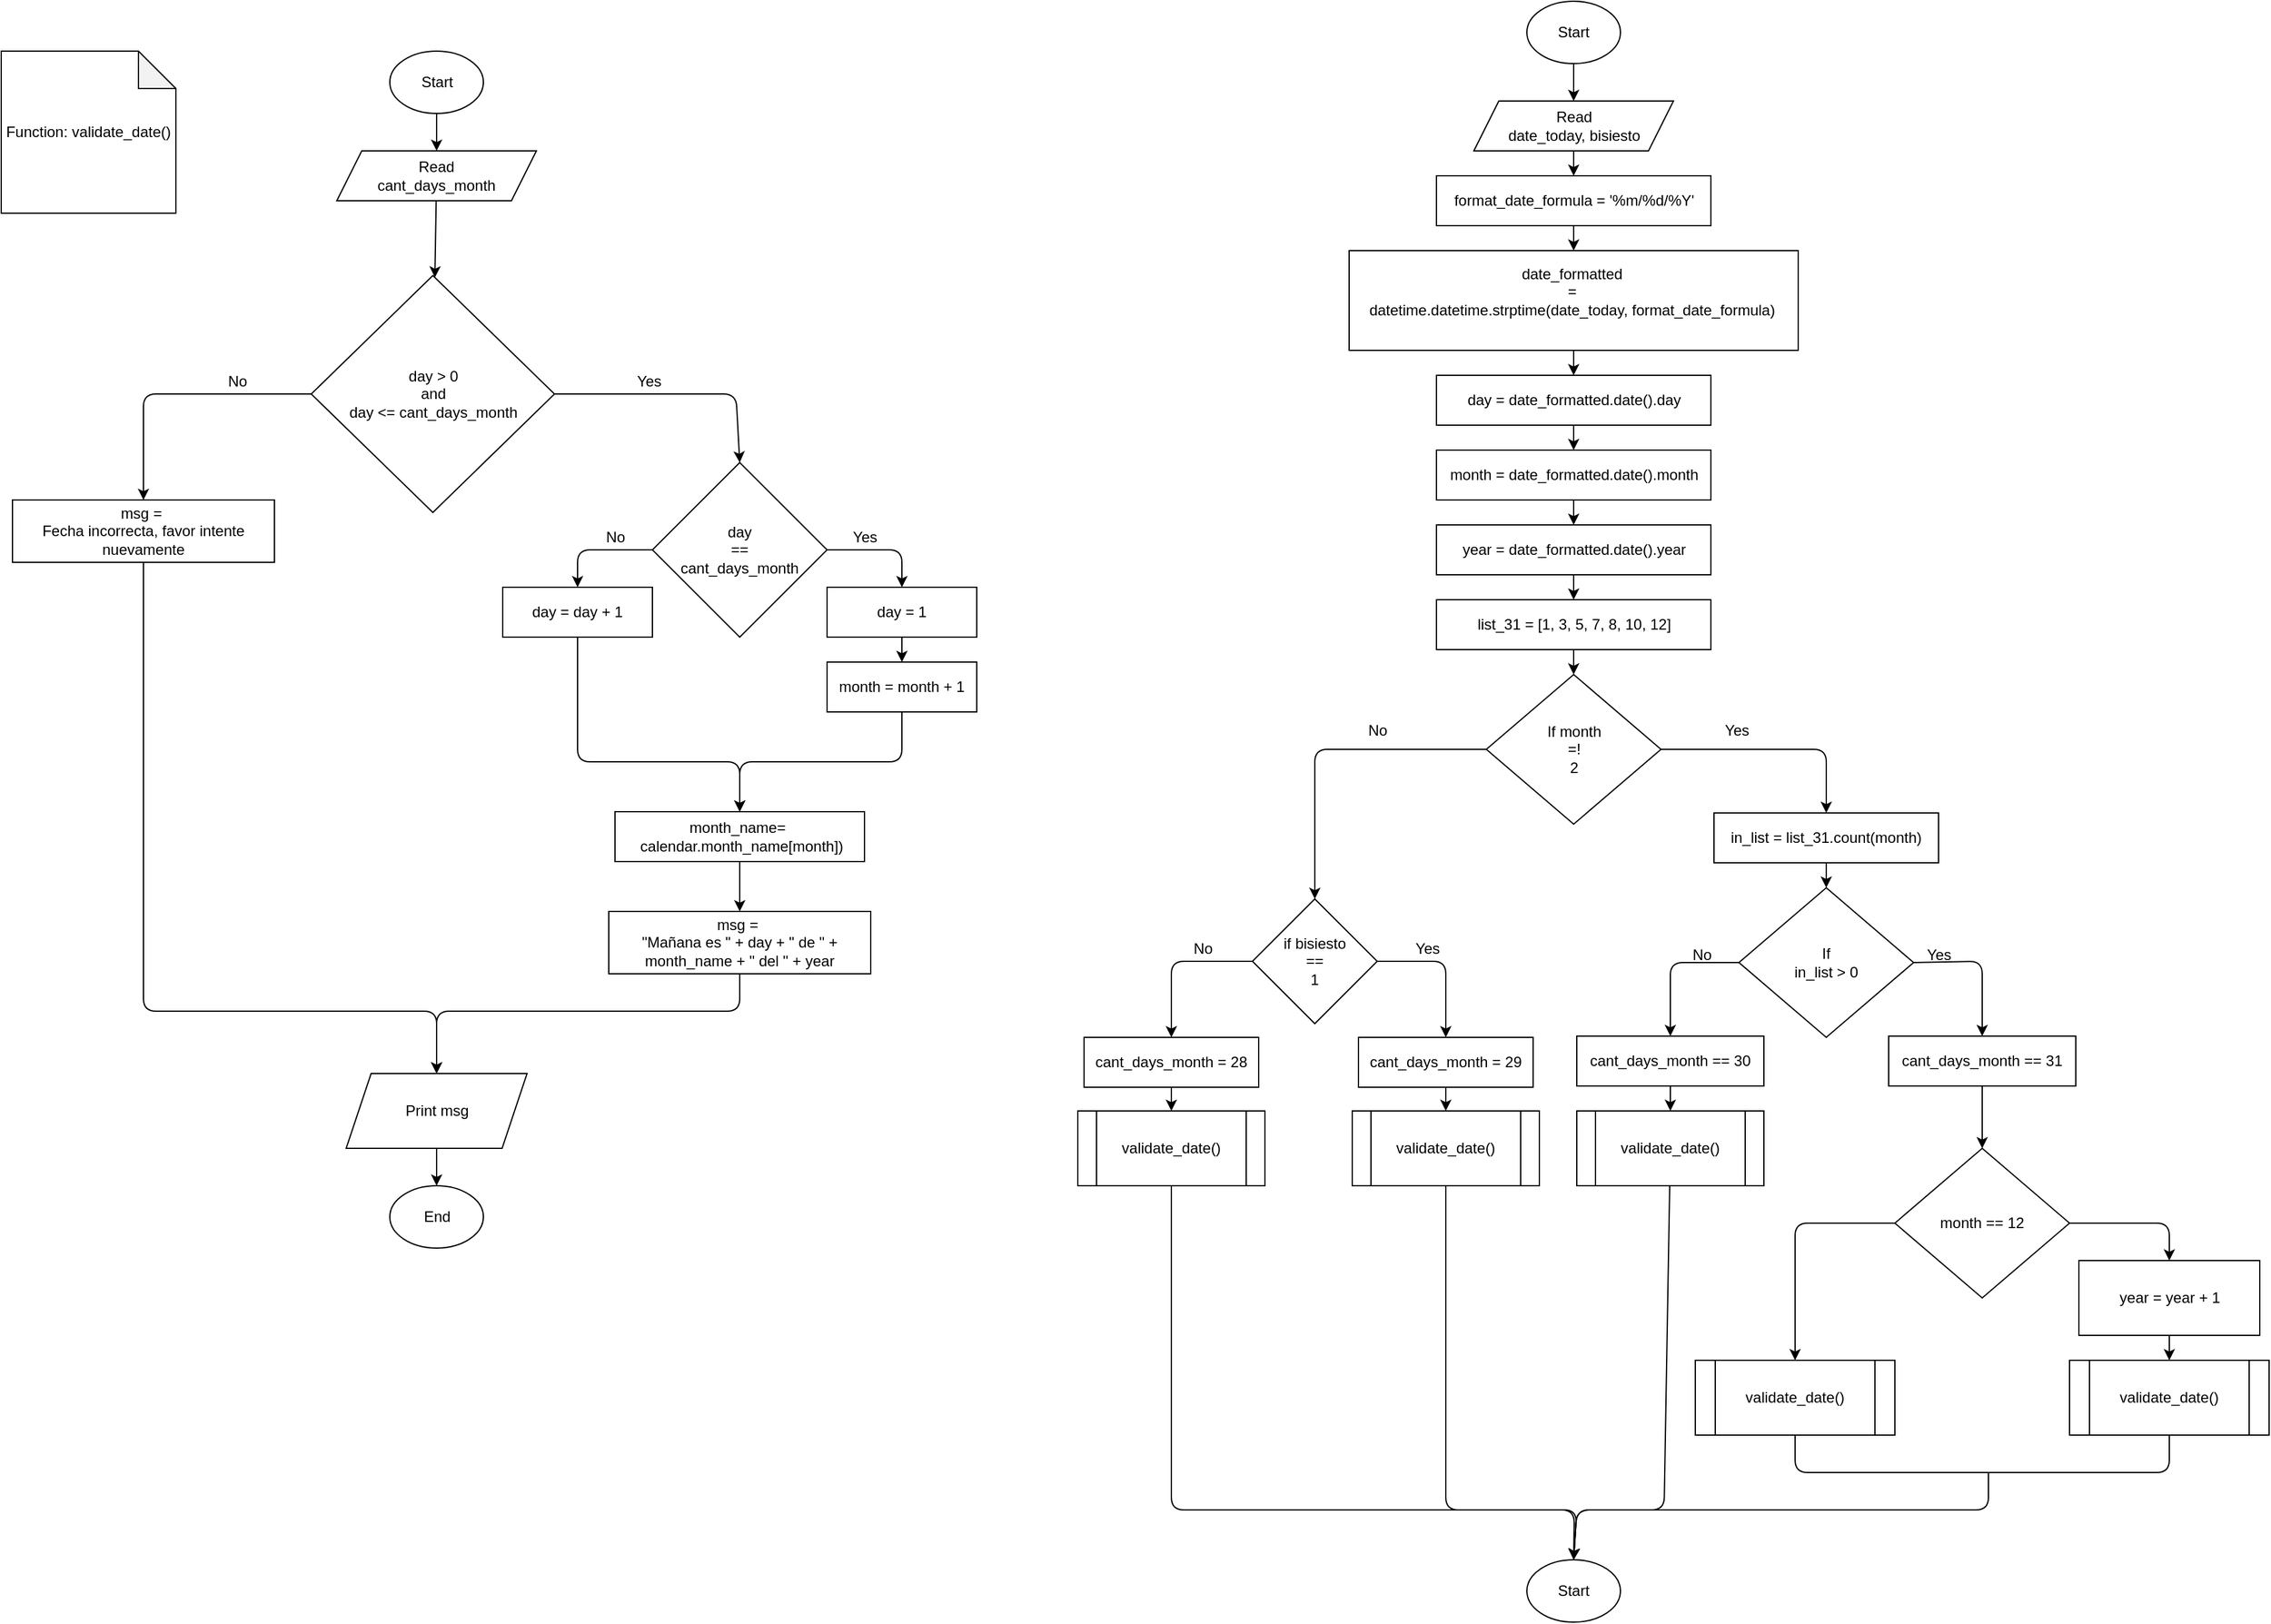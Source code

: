 <mxfile>
    <diagram id="QuLNfC--4GqHuXAwJxUZ" name="Page-1">
        <mxGraphModel dx="2215" dy="1144" grid="1" gridSize="10" guides="1" tooltips="1" connect="1" arrows="1" fold="1" page="1" pageScale="1" pageWidth="850" pageHeight="1100" math="0" shadow="0">
            <root>
                <mxCell id="0"/>
                <mxCell id="1" parent="0"/>
                <mxCell id="4" value="" style="edgeStyle=none;html=1;" edge="1" parent="1" source="2" target="3">
                    <mxGeometry relative="1" as="geometry"/>
                </mxCell>
                <mxCell id="2" value="Start" style="ellipse;whiteSpace=wrap;html=1;" vertex="1" parent="1">
                    <mxGeometry x="390" y="30" width="75" height="50" as="geometry"/>
                </mxCell>
                <mxCell id="41" value="" style="edgeStyle=none;html=1;" edge="1" parent="1" source="3" target="40">
                    <mxGeometry relative="1" as="geometry"/>
                </mxCell>
                <mxCell id="3" value="Read&lt;br&gt;date_today, bisiesto" style="shape=parallelogram;perimeter=parallelogramPerimeter;whiteSpace=wrap;html=1;fixedSize=1;" vertex="1" parent="1">
                    <mxGeometry x="347.5" y="110" width="160" height="40" as="geometry"/>
                </mxCell>
                <mxCell id="32" value="" style="edgeStyle=none;html=1;exitX=1;exitY=0.5;exitDx=0;exitDy=0;entryX=0.5;entryY=0;entryDx=0;entryDy=0;" edge="1" parent="1" source="6" target="91">
                    <mxGeometry relative="1" as="geometry">
                        <mxPoint x="398.75" y="820" as="targetPoint"/>
                        <Array as="points">
                            <mxPoint x="325" y="800"/>
                        </Array>
                    </mxGeometry>
                </mxCell>
                <mxCell id="34" value="" style="edgeStyle=none;html=1;exitX=0;exitY=0.5;exitDx=0;exitDy=0;entryX=0.5;entryY=0;entryDx=0;entryDy=0;" edge="1" parent="1" source="6" target="33">
                    <mxGeometry relative="1" as="geometry">
                        <Array as="points">
                            <mxPoint x="105" y="800"/>
                        </Array>
                    </mxGeometry>
                </mxCell>
                <mxCell id="6" value="if bisiesto&lt;br&gt;==&lt;br&gt;1" style="rhombus;whiteSpace=wrap;html=1;" vertex="1" parent="1">
                    <mxGeometry x="170" y="750" width="100" height="100" as="geometry"/>
                </mxCell>
                <mxCell id="33" value="cant_days_month&amp;nbsp;= 28" style="whiteSpace=wrap;html=1;" vertex="1" parent="1">
                    <mxGeometry x="35" y="861" width="140" height="40" as="geometry"/>
                </mxCell>
                <mxCell id="36" value="No" style="text;html=1;align=center;verticalAlign=middle;resizable=0;points=[];autosize=1;strokeColor=none;fillColor=none;" vertex="1" parent="1">
                    <mxGeometry x="110" y="775" width="40" height="30" as="geometry"/>
                </mxCell>
                <mxCell id="37" value="Yes" style="text;html=1;align=center;verticalAlign=middle;resizable=0;points=[];autosize=1;strokeColor=none;fillColor=none;" vertex="1" parent="1">
                    <mxGeometry x="290" y="775" width="40" height="30" as="geometry"/>
                </mxCell>
                <mxCell id="43" value="" style="edgeStyle=none;html=1;" edge="1" parent="1" source="40" target="42">
                    <mxGeometry relative="1" as="geometry"/>
                </mxCell>
                <mxCell id="40" value="format_date_formula = '%m/%d/%Y'" style="whiteSpace=wrap;html=1;" vertex="1" parent="1">
                    <mxGeometry x="317.5" y="170" width="220" height="40" as="geometry"/>
                </mxCell>
                <mxCell id="45" value="" style="edgeStyle=none;html=1;" edge="1" parent="1" source="42" target="44">
                    <mxGeometry relative="1" as="geometry"/>
                </mxCell>
                <mxCell id="42" value="&lt;div&gt;date_formatted&amp;nbsp;&lt;/div&gt;&lt;div&gt;=&amp;nbsp;&lt;/div&gt;&lt;div&gt;datetime.datetime.strptime(date_today, format_date_formula)&amp;nbsp;&lt;/div&gt;&lt;div&gt;&lt;br&gt;&lt;/div&gt;" style="whiteSpace=wrap;html=1;" vertex="1" parent="1">
                    <mxGeometry x="247.5" y="230" width="360" height="80" as="geometry"/>
                </mxCell>
                <mxCell id="47" value="" style="edgeStyle=none;html=1;" edge="1" parent="1" source="44" target="46">
                    <mxGeometry relative="1" as="geometry"/>
                </mxCell>
                <mxCell id="44" value="day = date_formatted.date().day" style="whiteSpace=wrap;html=1;" vertex="1" parent="1">
                    <mxGeometry x="317.5" y="330" width="220" height="40" as="geometry"/>
                </mxCell>
                <mxCell id="49" value="" style="edgeStyle=none;html=1;" edge="1" parent="1" source="46" target="48">
                    <mxGeometry relative="1" as="geometry"/>
                </mxCell>
                <mxCell id="46" value="month = date_formatted.date().month" style="whiteSpace=wrap;html=1;" vertex="1" parent="1">
                    <mxGeometry x="317.5" y="390" width="220" height="40" as="geometry"/>
                </mxCell>
                <mxCell id="60" value="" style="edgeStyle=none;html=1;" edge="1" parent="1" source="48" target="59">
                    <mxGeometry relative="1" as="geometry"/>
                </mxCell>
                <mxCell id="48" value="year = date_formatted.date().year" style="whiteSpace=wrap;html=1;" vertex="1" parent="1">
                    <mxGeometry x="317.5" y="450" width="220" height="40" as="geometry"/>
                </mxCell>
                <mxCell id="57" style="edgeStyle=none;html=1;exitX=1;exitY=0.5;exitDx=0;exitDy=0;entryX=0.5;entryY=0;entryDx=0;entryDy=0;" edge="1" parent="1" source="50" target="73">
                    <mxGeometry relative="1" as="geometry">
                        <mxPoint x="687.5" y="650" as="targetPoint"/>
                        <Array as="points">
                            <mxPoint x="630" y="630"/>
                        </Array>
                    </mxGeometry>
                </mxCell>
                <mxCell id="81" style="edgeStyle=none;html=1;entryX=0.5;entryY=0;entryDx=0;entryDy=0;" edge="1" parent="1" source="50" target="6">
                    <mxGeometry relative="1" as="geometry">
                        <Array as="points">
                            <mxPoint x="220" y="630"/>
                        </Array>
                    </mxGeometry>
                </mxCell>
                <mxCell id="50" value="If month &lt;br&gt;=!&lt;br&gt;2" style="rhombus;whiteSpace=wrap;html=1;" vertex="1" parent="1">
                    <mxGeometry x="357.5" y="570" width="140" height="120" as="geometry"/>
                </mxCell>
                <mxCell id="70" style="edgeStyle=none;html=1;entryX=0.5;entryY=0;entryDx=0;entryDy=0;exitX=0;exitY=0.5;exitDx=0;exitDy=0;" edge="1" parent="1" source="58" target="69">
                    <mxGeometry relative="1" as="geometry">
                        <mxPoint x="578" y="880" as="targetPoint"/>
                        <mxPoint x="600" y="840" as="sourcePoint"/>
                        <Array as="points">
                            <mxPoint x="505" y="801"/>
                        </Array>
                    </mxGeometry>
                </mxCell>
                <mxCell id="77" style="edgeStyle=none;html=1;entryX=0.5;entryY=0;entryDx=0;entryDy=0;exitX=1;exitY=0.5;exitDx=0;exitDy=0;" edge="1" parent="1" source="58" target="66">
                    <mxGeometry relative="1" as="geometry">
                        <Array as="points">
                            <mxPoint x="755" y="800"/>
                        </Array>
                    </mxGeometry>
                </mxCell>
                <mxCell id="58" value="If&lt;br&gt;in_list &amp;gt; 0" style="rhombus;whiteSpace=wrap;html=1;" vertex="1" parent="1">
                    <mxGeometry x="560" y="741" width="140" height="120" as="geometry"/>
                </mxCell>
                <mxCell id="63" value="" style="edgeStyle=none;html=1;" edge="1" parent="1" source="59" target="50">
                    <mxGeometry relative="1" as="geometry"/>
                </mxCell>
                <mxCell id="59" value="list_31 = [1, 3, 5, 7, 8, 10, 12]" style="whiteSpace=wrap;html=1;" vertex="1" parent="1">
                    <mxGeometry x="317.5" y="510" width="220" height="40" as="geometry"/>
                </mxCell>
                <mxCell id="66" value="cant_days_month == 31" style="whiteSpace=wrap;html=1;" vertex="1" parent="1">
                    <mxGeometry x="680" y="860" width="150" height="40" as="geometry"/>
                </mxCell>
                <mxCell id="171" style="edgeStyle=none;html=1;entryX=0.5;entryY=0;entryDx=0;entryDy=0;" edge="1" parent="1" source="69" target="206">
                    <mxGeometry relative="1" as="geometry">
                        <mxPoint x="505" y="926" as="targetPoint"/>
                    </mxGeometry>
                </mxCell>
                <mxCell id="69" value="cant_days_month == 30" style="whiteSpace=wrap;html=1;" vertex="1" parent="1">
                    <mxGeometry x="430" y="860" width="150" height="40" as="geometry"/>
                </mxCell>
                <mxCell id="75" value="" style="edgeStyle=none;html=1;" edge="1" parent="1" source="73" target="58">
                    <mxGeometry relative="1" as="geometry"/>
                </mxCell>
                <mxCell id="73" value="in_list = list_31.count(month)" style="whiteSpace=wrap;html=1;" vertex="1" parent="1">
                    <mxGeometry x="540" y="681" width="180" height="40" as="geometry"/>
                </mxCell>
                <mxCell id="78" value="Yes" style="text;html=1;align=center;verticalAlign=middle;resizable=0;points=[];autosize=1;strokeColor=none;fillColor=none;" vertex="1" parent="1">
                    <mxGeometry x="700" y="780" width="40" height="30" as="geometry"/>
                </mxCell>
                <mxCell id="80" value="No" style="text;html=1;align=center;verticalAlign=middle;resizable=0;points=[];autosize=1;strokeColor=none;fillColor=none;" vertex="1" parent="1">
                    <mxGeometry x="510" y="780" width="40" height="30" as="geometry"/>
                </mxCell>
                <mxCell id="91" value="cant_days_month&amp;nbsp;= 29" style="whiteSpace=wrap;html=1;" vertex="1" parent="1">
                    <mxGeometry x="255" y="861" width="140" height="40" as="geometry"/>
                </mxCell>
                <mxCell id="92" value="No" style="text;html=1;align=center;verticalAlign=middle;resizable=0;points=[];autosize=1;strokeColor=none;fillColor=none;" vertex="1" parent="1">
                    <mxGeometry x="250" y="600" width="40" height="30" as="geometry"/>
                </mxCell>
                <mxCell id="93" value="Yes" style="text;html=1;align=center;verticalAlign=middle;resizable=0;points=[];autosize=1;strokeColor=none;fillColor=none;" vertex="1" parent="1">
                    <mxGeometry x="537.5" y="600" width="40" height="30" as="geometry"/>
                </mxCell>
                <mxCell id="172" style="edgeStyle=none;html=1;entryX=0.5;entryY=0;entryDx=0;entryDy=0;exitX=1;exitY=0.5;exitDx=0;exitDy=0;" edge="1" parent="1" source="174" target="177">
                    <mxGeometry relative="1" as="geometry">
                        <Array as="points">
                            <mxPoint x="-244" y="345"/>
                        </Array>
                    </mxGeometry>
                </mxCell>
                <mxCell id="196" style="edgeStyle=none;html=1;entryX=0.5;entryY=0;entryDx=0;entryDy=0;exitX=0;exitY=0.5;exitDx=0;exitDy=0;" edge="1" parent="1" source="174" target="183">
                    <mxGeometry relative="1" as="geometry">
                        <Array as="points">
                            <mxPoint x="-719" y="345"/>
                        </Array>
                    </mxGeometry>
                </mxCell>
                <mxCell id="174" value="day &amp;gt; 0&lt;br&gt;and&lt;br&gt;day &amp;lt;= cant_days_month" style="rhombus;whiteSpace=wrap;html=1;" vertex="1" parent="1">
                    <mxGeometry x="-584.5" y="250" width="195" height="190" as="geometry"/>
                </mxCell>
                <mxCell id="175" value="" style="edgeStyle=none;html=1;entryX=0.5;entryY=0;entryDx=0;entryDy=0;exitX=1;exitY=0.5;exitDx=0;exitDy=0;" edge="1" parent="1" source="177" target="179">
                    <mxGeometry relative="1" as="geometry">
                        <Array as="points">
                            <mxPoint x="-111" y="470"/>
                        </Array>
                    </mxGeometry>
                </mxCell>
                <mxCell id="176" style="edgeStyle=none;html=1;entryX=0.5;entryY=0;entryDx=0;entryDy=0;exitX=0;exitY=0.5;exitDx=0;exitDy=0;" edge="1" parent="1" source="177" target="185">
                    <mxGeometry relative="1" as="geometry">
                        <Array as="points">
                            <mxPoint x="-371" y="470"/>
                        </Array>
                    </mxGeometry>
                </mxCell>
                <mxCell id="177" value="day &lt;br&gt;==&lt;br&gt;cant_days_month" style="rhombus;whiteSpace=wrap;html=1;" vertex="1" parent="1">
                    <mxGeometry x="-311" y="400" width="140" height="140" as="geometry"/>
                </mxCell>
                <mxCell id="178" value="" style="edgeStyle=none;html=1;entryX=0.5;entryY=0;entryDx=0;entryDy=0;" edge="1" parent="1" source="179" target="181">
                    <mxGeometry relative="1" as="geometry">
                        <mxPoint x="-111" y="610" as="targetPoint"/>
                    </mxGeometry>
                </mxCell>
                <mxCell id="179" value="day = 1" style="whiteSpace=wrap;html=1;" vertex="1" parent="1">
                    <mxGeometry x="-171" y="500" width="120" height="40" as="geometry"/>
                </mxCell>
                <mxCell id="180" style="edgeStyle=none;html=1;entryX=0.5;entryY=0;entryDx=0;entryDy=0;" edge="1" parent="1" source="181" target="191">
                    <mxGeometry relative="1" as="geometry">
                        <mxPoint x="-241" y="670" as="targetPoint"/>
                        <Array as="points">
                            <mxPoint x="-111" y="640"/>
                            <mxPoint x="-241" y="640"/>
                        </Array>
                    </mxGeometry>
                </mxCell>
                <mxCell id="181" value="month = month + 1" style="whiteSpace=wrap;html=1;" vertex="1" parent="1">
                    <mxGeometry x="-171" y="560" width="120" height="40" as="geometry"/>
                </mxCell>
                <mxCell id="182" value="Yes" style="text;html=1;align=center;verticalAlign=middle;resizable=0;points=[];autosize=1;strokeColor=none;fillColor=none;" vertex="1" parent="1">
                    <mxGeometry x="-334" y="320" width="40" height="30" as="geometry"/>
                </mxCell>
                <mxCell id="198" value="" style="edgeStyle=none;html=1;exitX=0.5;exitY=1;exitDx=0;exitDy=0;" edge="1" parent="1" source="183" target="197">
                    <mxGeometry relative="1" as="geometry">
                        <Array as="points">
                            <mxPoint x="-719" y="840"/>
                            <mxPoint x="-484" y="840"/>
                        </Array>
                    </mxGeometry>
                </mxCell>
                <mxCell id="183" value="msg =&amp;nbsp;&lt;br&gt;Fecha incorrecta, favor intente nuevamente" style="whiteSpace=wrap;html=1;" vertex="1" parent="1">
                    <mxGeometry x="-824" y="430" width="210" height="50" as="geometry"/>
                </mxCell>
                <mxCell id="184" style="edgeStyle=none;html=1;entryX=0.5;entryY=0;entryDx=0;entryDy=0;" edge="1" parent="1" source="185" target="191">
                    <mxGeometry relative="1" as="geometry">
                        <mxPoint x="-241" y="680" as="targetPoint"/>
                        <Array as="points">
                            <mxPoint x="-371" y="640"/>
                            <mxPoint x="-241" y="640"/>
                        </Array>
                    </mxGeometry>
                </mxCell>
                <mxCell id="185" value="day = day + 1" style="whiteSpace=wrap;html=1;" vertex="1" parent="1">
                    <mxGeometry x="-431" y="500" width="120" height="40" as="geometry"/>
                </mxCell>
                <mxCell id="199" style="edgeStyle=none;html=1;entryX=0.5;entryY=0;entryDx=0;entryDy=0;exitX=0.5;exitY=1;exitDx=0;exitDy=0;" edge="1" parent="1" source="186" target="197">
                    <mxGeometry relative="1" as="geometry">
                        <Array as="points">
                            <mxPoint x="-241" y="840"/>
                            <mxPoint x="-484" y="840"/>
                        </Array>
                    </mxGeometry>
                </mxCell>
                <mxCell id="186" value="msg =&amp;nbsp;&lt;br&gt;&quot;Mañana es &quot; + day + &quot; de &quot; + month_name&amp;nbsp;+ &quot; del &quot; + year" style="whiteSpace=wrap;html=1;" vertex="1" parent="1">
                    <mxGeometry x="-346" y="760" width="210" height="50" as="geometry"/>
                </mxCell>
                <mxCell id="187" value="Yes" style="text;html=1;align=center;verticalAlign=middle;resizable=0;points=[];autosize=1;strokeColor=none;fillColor=none;" vertex="1" parent="1">
                    <mxGeometry x="-161" y="445" width="40" height="30" as="geometry"/>
                </mxCell>
                <mxCell id="188" value="No" style="text;html=1;align=center;verticalAlign=middle;resizable=0;points=[];autosize=1;strokeColor=none;fillColor=none;" vertex="1" parent="1">
                    <mxGeometry x="-361" y="445" width="40" height="30" as="geometry"/>
                </mxCell>
                <mxCell id="189" value="No" style="text;html=1;align=center;verticalAlign=middle;resizable=0;points=[];autosize=1;strokeColor=none;fillColor=none;" vertex="1" parent="1">
                    <mxGeometry x="-664" y="320" width="40" height="30" as="geometry"/>
                </mxCell>
                <mxCell id="190" style="edgeStyle=none;html=1;entryX=0.5;entryY=0;entryDx=0;entryDy=0;" edge="1" parent="1" source="191" target="186">
                    <mxGeometry relative="1" as="geometry"/>
                </mxCell>
                <mxCell id="191" value="month_name=&amp;nbsp;&lt;br&gt;&amp;nbsp;calendar.month_name[month])" style="whiteSpace=wrap;html=1;" vertex="1" parent="1">
                    <mxGeometry x="-341" y="680" width="200" height="40" as="geometry"/>
                </mxCell>
                <mxCell id="192" value="" style="edgeStyle=none;html=1;" edge="1" parent="1" source="193" target="194">
                    <mxGeometry relative="1" as="geometry"/>
                </mxCell>
                <mxCell id="193" value="Start" style="ellipse;whiteSpace=wrap;html=1;" vertex="1" parent="1">
                    <mxGeometry x="-521.5" y="70" width="75" height="50" as="geometry"/>
                </mxCell>
                <mxCell id="195" style="edgeStyle=none;html=1;" edge="1" parent="1" source="194" target="174">
                    <mxGeometry relative="1" as="geometry"/>
                </mxCell>
                <mxCell id="194" value="Read&lt;br&gt;cant_days_month" style="shape=parallelogram;perimeter=parallelogramPerimeter;whiteSpace=wrap;html=1;fixedSize=1;" vertex="1" parent="1">
                    <mxGeometry x="-564" y="150" width="160" height="40" as="geometry"/>
                </mxCell>
                <mxCell id="203" style="edgeStyle=none;html=1;entryX=0.5;entryY=0;entryDx=0;entryDy=0;" edge="1" parent="1" source="197" target="202">
                    <mxGeometry relative="1" as="geometry"/>
                </mxCell>
                <mxCell id="197" value="Print msg" style="shape=parallelogram;perimeter=parallelogramPerimeter;whiteSpace=wrap;html=1;fixedSize=1;" vertex="1" parent="1">
                    <mxGeometry x="-556.5" y="890" width="145" height="60" as="geometry"/>
                </mxCell>
                <mxCell id="202" value="End" style="ellipse;whiteSpace=wrap;html=1;" vertex="1" parent="1">
                    <mxGeometry x="-521.5" y="980" width="75" height="50" as="geometry"/>
                </mxCell>
                <mxCell id="205" value="Function: validate_date()" style="shape=note;whiteSpace=wrap;html=1;backgroundOutline=1;darkOpacity=0.05;" vertex="1" parent="1">
                    <mxGeometry x="-833" y="70" width="140" height="130" as="geometry"/>
                </mxCell>
                <mxCell id="240" style="edgeStyle=none;html=1;entryX=0.5;entryY=0;entryDx=0;entryDy=0;" edge="1" parent="1" source="206" target="219">
                    <mxGeometry relative="1" as="geometry">
                        <Array as="points">
                            <mxPoint x="500" y="1240"/>
                            <mxPoint x="430" y="1240"/>
                        </Array>
                    </mxGeometry>
                </mxCell>
                <mxCell id="206" value="validate_date()" style="shape=process;whiteSpace=wrap;html=1;backgroundOutline=1;" vertex="1" parent="1">
                    <mxGeometry x="430" y="920" width="150" height="60" as="geometry"/>
                </mxCell>
                <mxCell id="211" style="edgeStyle=none;html=1;entryX=0.5;entryY=0;entryDx=0;entryDy=0;exitX=0.5;exitY=1;exitDx=0;exitDy=0;" edge="1" parent="1" target="226" source="66">
                    <mxGeometry relative="1" as="geometry">
                        <mxPoint x="755" y="905" as="sourcePoint"/>
                        <mxPoint x="755" y="920" as="targetPoint"/>
                    </mxGeometry>
                </mxCell>
                <mxCell id="215" style="edgeStyle=none;html=1;entryX=0.5;entryY=0;entryDx=0;entryDy=0;exitX=0.5;exitY=1;exitDx=0;exitDy=0;" edge="1" parent="1" target="216" source="91">
                    <mxGeometry relative="1" as="geometry">
                        <mxPoint x="325" y="901" as="sourcePoint"/>
                        <mxPoint x="325" y="927" as="targetPoint"/>
                    </mxGeometry>
                </mxCell>
                <mxCell id="221" style="edgeStyle=none;html=1;entryX=0.5;entryY=0;entryDx=0;entryDy=0;exitX=0.5;exitY=1;exitDx=0;exitDy=0;" edge="1" parent="1" source="216" target="219">
                    <mxGeometry relative="1" as="geometry">
                        <Array as="points">
                            <mxPoint x="325" y="1010"/>
                            <mxPoint x="325" y="1240"/>
                            <mxPoint x="428" y="1240"/>
                        </Array>
                    </mxGeometry>
                </mxCell>
                <mxCell id="216" value="validate_date()" style="shape=process;whiteSpace=wrap;html=1;backgroundOutline=1;" vertex="1" parent="1">
                    <mxGeometry x="250" y="920" width="150" height="60" as="geometry"/>
                </mxCell>
                <mxCell id="217" style="edgeStyle=none;html=1;entryX=0.5;entryY=0;entryDx=0;entryDy=0;exitX=0.5;exitY=1;exitDx=0;exitDy=0;" edge="1" parent="1" target="218" source="33">
                    <mxGeometry relative="1" as="geometry">
                        <mxPoint x="105" y="901" as="sourcePoint"/>
                        <mxPoint x="105" y="927" as="targetPoint"/>
                    </mxGeometry>
                </mxCell>
                <mxCell id="241" style="edgeStyle=none;html=1;entryX=0.5;entryY=0;entryDx=0;entryDy=0;" edge="1" parent="1" source="218" target="219">
                    <mxGeometry relative="1" as="geometry">
                        <Array as="points">
                            <mxPoint x="105" y="1240"/>
                            <mxPoint x="430" y="1240"/>
                        </Array>
                    </mxGeometry>
                </mxCell>
                <mxCell id="218" value="validate_date()" style="shape=process;whiteSpace=wrap;html=1;backgroundOutline=1;" vertex="1" parent="1">
                    <mxGeometry x="30" y="920" width="150" height="60" as="geometry"/>
                </mxCell>
                <mxCell id="219" value="Start" style="ellipse;whiteSpace=wrap;html=1;" vertex="1" parent="1">
                    <mxGeometry x="390" y="1280" width="75" height="50" as="geometry"/>
                </mxCell>
                <mxCell id="228" value="" style="edgeStyle=none;html=1;entryX=0.5;entryY=0;entryDx=0;entryDy=0;" edge="1" parent="1" source="226" target="227">
                    <mxGeometry relative="1" as="geometry">
                        <Array as="points">
                            <mxPoint x="905" y="1010"/>
                        </Array>
                    </mxGeometry>
                </mxCell>
                <mxCell id="232" style="edgeStyle=none;html=1;entryX=0.5;entryY=0;entryDx=0;entryDy=0;exitX=0;exitY=0.5;exitDx=0;exitDy=0;" edge="1" parent="1" source="226" target="231">
                    <mxGeometry relative="1" as="geometry">
                        <Array as="points">
                            <mxPoint x="605" y="1010"/>
                        </Array>
                    </mxGeometry>
                </mxCell>
                <mxCell id="226" value="month == 12" style="rhombus;whiteSpace=wrap;html=1;" vertex="1" parent="1">
                    <mxGeometry x="685" y="950" width="140" height="120" as="geometry"/>
                </mxCell>
                <mxCell id="230" value="" style="edgeStyle=none;html=1;" edge="1" parent="1" source="227" target="229">
                    <mxGeometry relative="1" as="geometry"/>
                </mxCell>
                <mxCell id="227" value="year = year + 1" style="whiteSpace=wrap;html=1;" vertex="1" parent="1">
                    <mxGeometry x="832.5" y="1040" width="145" height="60" as="geometry"/>
                </mxCell>
                <mxCell id="229" value="validate_date()" style="shape=process;whiteSpace=wrap;html=1;backgroundOutline=1;" vertex="1" parent="1">
                    <mxGeometry x="825" y="1120" width="160" height="60" as="geometry"/>
                </mxCell>
                <mxCell id="231" value="validate_date()" style="shape=process;whiteSpace=wrap;html=1;backgroundOutline=1;" vertex="1" parent="1">
                    <mxGeometry x="525" y="1120" width="160" height="60" as="geometry"/>
                </mxCell>
                <mxCell id="238" value="" style="endArrow=none;html=1;entryX=0.5;entryY=1;entryDx=0;entryDy=0;exitX=0.5;exitY=1;exitDx=0;exitDy=0;" edge="1" parent="1" source="231" target="229">
                    <mxGeometry width="50" height="50" relative="1" as="geometry">
                        <mxPoint x="700" y="960" as="sourcePoint"/>
                        <mxPoint x="750" y="910" as="targetPoint"/>
                        <Array as="points">
                            <mxPoint x="605" y="1210"/>
                            <mxPoint x="750" y="1210"/>
                            <mxPoint x="905" y="1210"/>
                        </Array>
                    </mxGeometry>
                </mxCell>
                <mxCell id="239" value="" style="endArrow=none;html=1;exitX=0.5;exitY=0;exitDx=0;exitDy=0;" edge="1" parent="1" source="219">
                    <mxGeometry width="50" height="50" relative="1" as="geometry">
                        <mxPoint x="730" y="1290" as="sourcePoint"/>
                        <mxPoint x="760" y="1210" as="targetPoint"/>
                        <Array as="points">
                            <mxPoint x="430" y="1240"/>
                            <mxPoint x="760" y="1240"/>
                        </Array>
                    </mxGeometry>
                </mxCell>
            </root>
        </mxGraphModel>
    </diagram>
</mxfile>